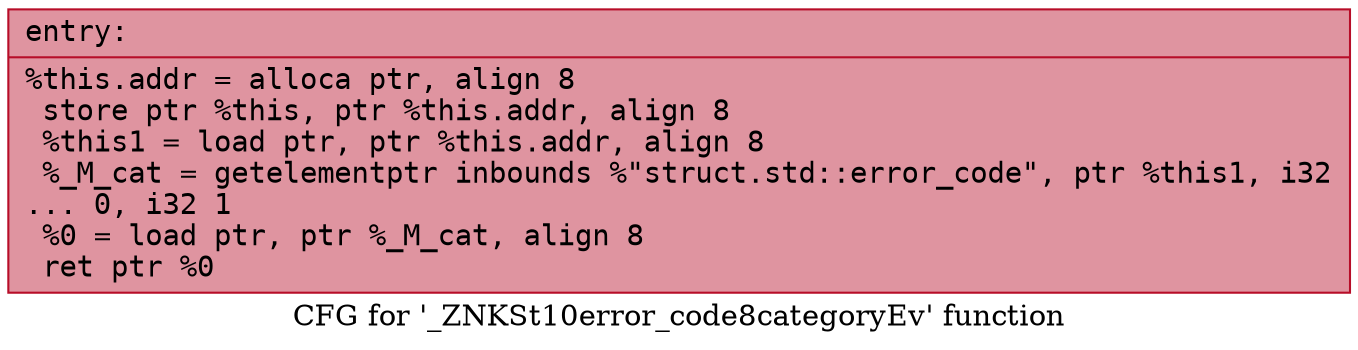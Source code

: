 digraph "CFG for '_ZNKSt10error_code8categoryEv' function" {
	label="CFG for '_ZNKSt10error_code8categoryEv' function";

	Node0x55fec304bbd0 [shape=record,color="#b70d28ff", style=filled, fillcolor="#b70d2870" fontname="Courier",label="{entry:\l|  %this.addr = alloca ptr, align 8\l  store ptr %this, ptr %this.addr, align 8\l  %this1 = load ptr, ptr %this.addr, align 8\l  %_M_cat = getelementptr inbounds %\"struct.std::error_code\", ptr %this1, i32\l... 0, i32 1\l  %0 = load ptr, ptr %_M_cat, align 8\l  ret ptr %0\l}"];
}

